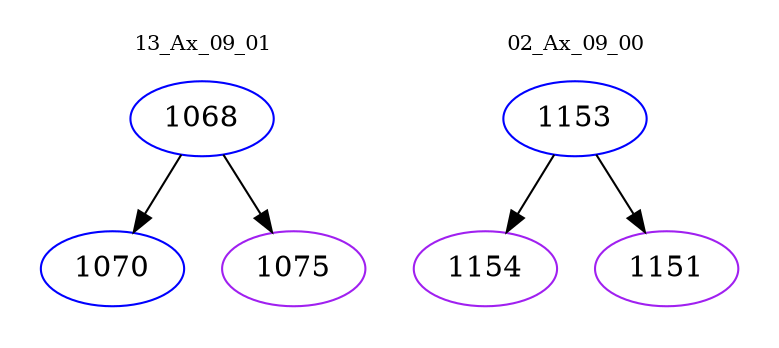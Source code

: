digraph{
subgraph cluster_0 {
color = white
label = "13_Ax_09_01";
fontsize=10;
T0_1068 [label="1068", color="blue"]
T0_1068 -> T0_1070 [color="black"]
T0_1070 [label="1070", color="blue"]
T0_1068 -> T0_1075 [color="black"]
T0_1075 [label="1075", color="purple"]
}
subgraph cluster_1 {
color = white
label = "02_Ax_09_00";
fontsize=10;
T1_1153 [label="1153", color="blue"]
T1_1153 -> T1_1154 [color="black"]
T1_1154 [label="1154", color="purple"]
T1_1153 -> T1_1151 [color="black"]
T1_1151 [label="1151", color="purple"]
}
}
